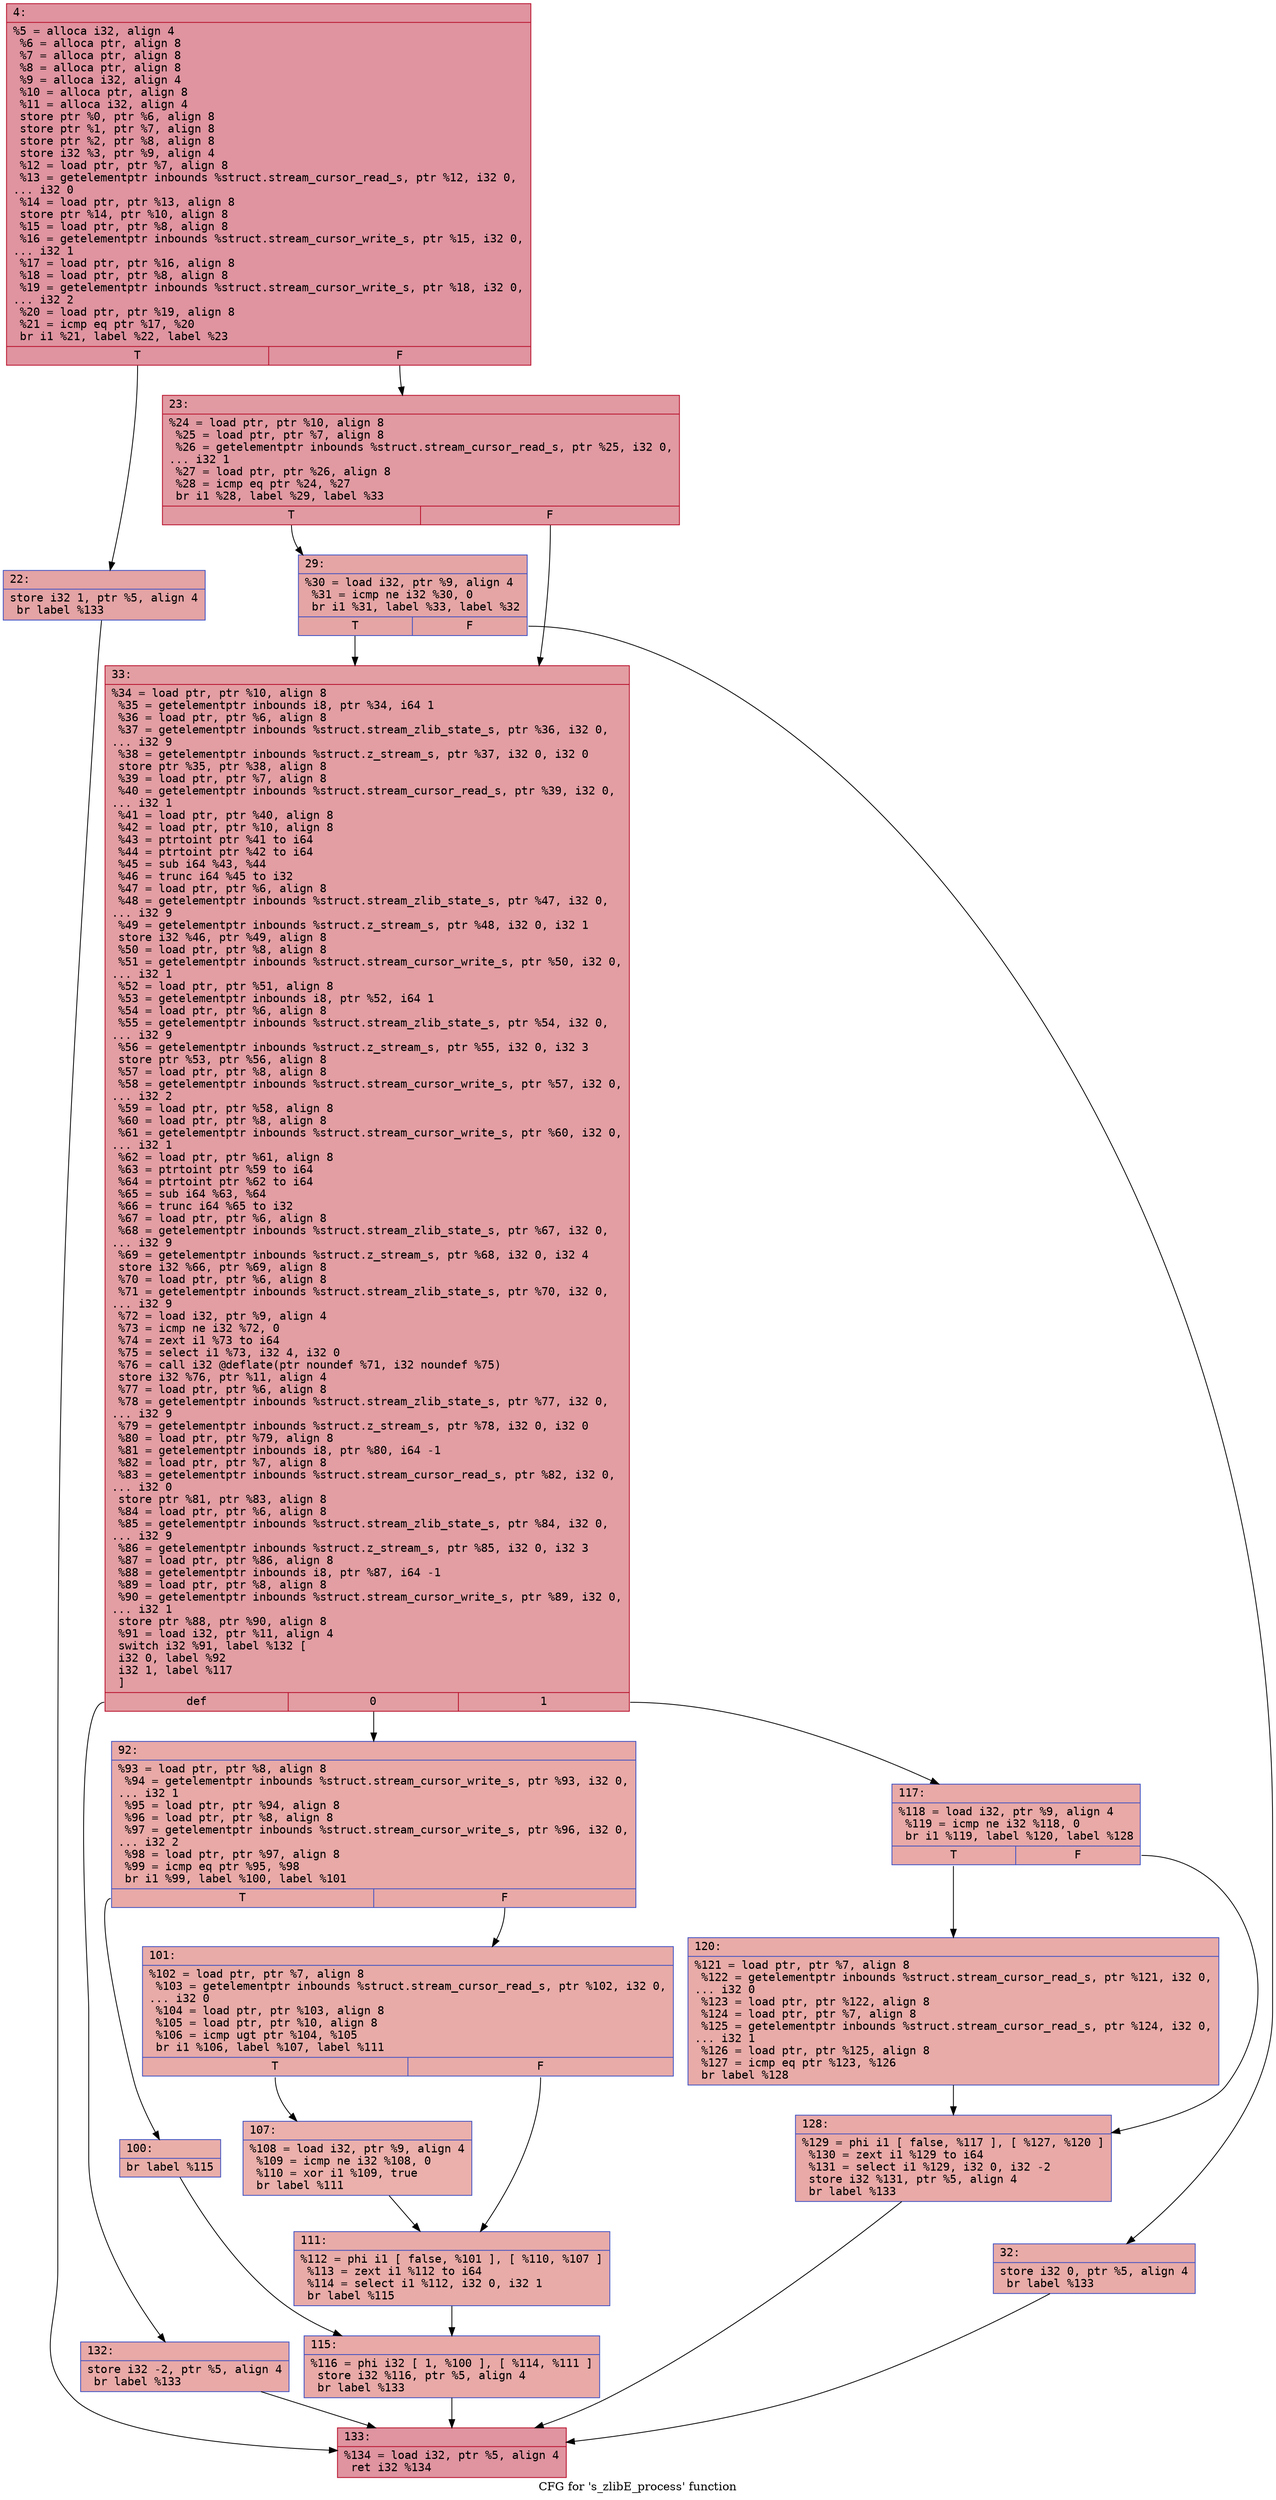 digraph "CFG for 's_zlibE_process' function" {
	label="CFG for 's_zlibE_process' function";

	Node0x60000306a1c0 [shape=record,color="#b70d28ff", style=filled, fillcolor="#b70d2870" fontname="Courier",label="{4:\l|  %5 = alloca i32, align 4\l  %6 = alloca ptr, align 8\l  %7 = alloca ptr, align 8\l  %8 = alloca ptr, align 8\l  %9 = alloca i32, align 4\l  %10 = alloca ptr, align 8\l  %11 = alloca i32, align 4\l  store ptr %0, ptr %6, align 8\l  store ptr %1, ptr %7, align 8\l  store ptr %2, ptr %8, align 8\l  store i32 %3, ptr %9, align 4\l  %12 = load ptr, ptr %7, align 8\l  %13 = getelementptr inbounds %struct.stream_cursor_read_s, ptr %12, i32 0,\l... i32 0\l  %14 = load ptr, ptr %13, align 8\l  store ptr %14, ptr %10, align 8\l  %15 = load ptr, ptr %8, align 8\l  %16 = getelementptr inbounds %struct.stream_cursor_write_s, ptr %15, i32 0,\l... i32 1\l  %17 = load ptr, ptr %16, align 8\l  %18 = load ptr, ptr %8, align 8\l  %19 = getelementptr inbounds %struct.stream_cursor_write_s, ptr %18, i32 0,\l... i32 2\l  %20 = load ptr, ptr %19, align 8\l  %21 = icmp eq ptr %17, %20\l  br i1 %21, label %22, label %23\l|{<s0>T|<s1>F}}"];
	Node0x60000306a1c0:s0 -> Node0x60000306a210[tooltip="4 -> 22\nProbability 37.50%" ];
	Node0x60000306a1c0:s1 -> Node0x60000306a260[tooltip="4 -> 23\nProbability 62.50%" ];
	Node0x60000306a210 [shape=record,color="#3d50c3ff", style=filled, fillcolor="#c32e3170" fontname="Courier",label="{22:\l|  store i32 1, ptr %5, align 4\l  br label %133\l}"];
	Node0x60000306a210 -> Node0x60000306a6c0[tooltip="22 -> 133\nProbability 100.00%" ];
	Node0x60000306a260 [shape=record,color="#b70d28ff", style=filled, fillcolor="#bb1b2c70" fontname="Courier",label="{23:\l|  %24 = load ptr, ptr %10, align 8\l  %25 = load ptr, ptr %7, align 8\l  %26 = getelementptr inbounds %struct.stream_cursor_read_s, ptr %25, i32 0,\l... i32 1\l  %27 = load ptr, ptr %26, align 8\l  %28 = icmp eq ptr %24, %27\l  br i1 %28, label %29, label %33\l|{<s0>T|<s1>F}}"];
	Node0x60000306a260:s0 -> Node0x60000306a2b0[tooltip="23 -> 29\nProbability 37.50%" ];
	Node0x60000306a260:s1 -> Node0x60000306a350[tooltip="23 -> 33\nProbability 62.50%" ];
	Node0x60000306a2b0 [shape=record,color="#3d50c3ff", style=filled, fillcolor="#c5333470" fontname="Courier",label="{29:\l|  %30 = load i32, ptr %9, align 4\l  %31 = icmp ne i32 %30, 0\l  br i1 %31, label %33, label %32\l|{<s0>T|<s1>F}}"];
	Node0x60000306a2b0:s0 -> Node0x60000306a350[tooltip="29 -> 33\nProbability 62.50%" ];
	Node0x60000306a2b0:s1 -> Node0x60000306a300[tooltip="29 -> 32\nProbability 37.50%" ];
	Node0x60000306a300 [shape=record,color="#3d50c3ff", style=filled, fillcolor="#cc403a70" fontname="Courier",label="{32:\l|  store i32 0, ptr %5, align 4\l  br label %133\l}"];
	Node0x60000306a300 -> Node0x60000306a6c0[tooltip="32 -> 133\nProbability 100.00%" ];
	Node0x60000306a350 [shape=record,color="#b70d28ff", style=filled, fillcolor="#be242e70" fontname="Courier",label="{33:\l|  %34 = load ptr, ptr %10, align 8\l  %35 = getelementptr inbounds i8, ptr %34, i64 1\l  %36 = load ptr, ptr %6, align 8\l  %37 = getelementptr inbounds %struct.stream_zlib_state_s, ptr %36, i32 0,\l... i32 9\l  %38 = getelementptr inbounds %struct.z_stream_s, ptr %37, i32 0, i32 0\l  store ptr %35, ptr %38, align 8\l  %39 = load ptr, ptr %7, align 8\l  %40 = getelementptr inbounds %struct.stream_cursor_read_s, ptr %39, i32 0,\l... i32 1\l  %41 = load ptr, ptr %40, align 8\l  %42 = load ptr, ptr %10, align 8\l  %43 = ptrtoint ptr %41 to i64\l  %44 = ptrtoint ptr %42 to i64\l  %45 = sub i64 %43, %44\l  %46 = trunc i64 %45 to i32\l  %47 = load ptr, ptr %6, align 8\l  %48 = getelementptr inbounds %struct.stream_zlib_state_s, ptr %47, i32 0,\l... i32 9\l  %49 = getelementptr inbounds %struct.z_stream_s, ptr %48, i32 0, i32 1\l  store i32 %46, ptr %49, align 8\l  %50 = load ptr, ptr %8, align 8\l  %51 = getelementptr inbounds %struct.stream_cursor_write_s, ptr %50, i32 0,\l... i32 1\l  %52 = load ptr, ptr %51, align 8\l  %53 = getelementptr inbounds i8, ptr %52, i64 1\l  %54 = load ptr, ptr %6, align 8\l  %55 = getelementptr inbounds %struct.stream_zlib_state_s, ptr %54, i32 0,\l... i32 9\l  %56 = getelementptr inbounds %struct.z_stream_s, ptr %55, i32 0, i32 3\l  store ptr %53, ptr %56, align 8\l  %57 = load ptr, ptr %8, align 8\l  %58 = getelementptr inbounds %struct.stream_cursor_write_s, ptr %57, i32 0,\l... i32 2\l  %59 = load ptr, ptr %58, align 8\l  %60 = load ptr, ptr %8, align 8\l  %61 = getelementptr inbounds %struct.stream_cursor_write_s, ptr %60, i32 0,\l... i32 1\l  %62 = load ptr, ptr %61, align 8\l  %63 = ptrtoint ptr %59 to i64\l  %64 = ptrtoint ptr %62 to i64\l  %65 = sub i64 %63, %64\l  %66 = trunc i64 %65 to i32\l  %67 = load ptr, ptr %6, align 8\l  %68 = getelementptr inbounds %struct.stream_zlib_state_s, ptr %67, i32 0,\l... i32 9\l  %69 = getelementptr inbounds %struct.z_stream_s, ptr %68, i32 0, i32 4\l  store i32 %66, ptr %69, align 8\l  %70 = load ptr, ptr %6, align 8\l  %71 = getelementptr inbounds %struct.stream_zlib_state_s, ptr %70, i32 0,\l... i32 9\l  %72 = load i32, ptr %9, align 4\l  %73 = icmp ne i32 %72, 0\l  %74 = zext i1 %73 to i64\l  %75 = select i1 %73, i32 4, i32 0\l  %76 = call i32 @deflate(ptr noundef %71, i32 noundef %75)\l  store i32 %76, ptr %11, align 4\l  %77 = load ptr, ptr %6, align 8\l  %78 = getelementptr inbounds %struct.stream_zlib_state_s, ptr %77, i32 0,\l... i32 9\l  %79 = getelementptr inbounds %struct.z_stream_s, ptr %78, i32 0, i32 0\l  %80 = load ptr, ptr %79, align 8\l  %81 = getelementptr inbounds i8, ptr %80, i64 -1\l  %82 = load ptr, ptr %7, align 8\l  %83 = getelementptr inbounds %struct.stream_cursor_read_s, ptr %82, i32 0,\l... i32 0\l  store ptr %81, ptr %83, align 8\l  %84 = load ptr, ptr %6, align 8\l  %85 = getelementptr inbounds %struct.stream_zlib_state_s, ptr %84, i32 0,\l... i32 9\l  %86 = getelementptr inbounds %struct.z_stream_s, ptr %85, i32 0, i32 3\l  %87 = load ptr, ptr %86, align 8\l  %88 = getelementptr inbounds i8, ptr %87, i64 -1\l  %89 = load ptr, ptr %8, align 8\l  %90 = getelementptr inbounds %struct.stream_cursor_write_s, ptr %89, i32 0,\l... i32 1\l  store ptr %88, ptr %90, align 8\l  %91 = load i32, ptr %11, align 4\l  switch i32 %91, label %132 [\l    i32 0, label %92\l    i32 1, label %117\l  ]\l|{<s0>def|<s1>0|<s2>1}}"];
	Node0x60000306a350:s0 -> Node0x60000306a670[tooltip="33 -> 132\nProbability 33.33%" ];
	Node0x60000306a350:s1 -> Node0x60000306a3a0[tooltip="33 -> 92\nProbability 33.33%" ];
	Node0x60000306a350:s2 -> Node0x60000306a580[tooltip="33 -> 117\nProbability 33.33%" ];
	Node0x60000306a3a0 [shape=record,color="#3d50c3ff", style=filled, fillcolor="#ca3b3770" fontname="Courier",label="{92:\l|  %93 = load ptr, ptr %8, align 8\l  %94 = getelementptr inbounds %struct.stream_cursor_write_s, ptr %93, i32 0,\l... i32 1\l  %95 = load ptr, ptr %94, align 8\l  %96 = load ptr, ptr %8, align 8\l  %97 = getelementptr inbounds %struct.stream_cursor_write_s, ptr %96, i32 0,\l... i32 2\l  %98 = load ptr, ptr %97, align 8\l  %99 = icmp eq ptr %95, %98\l  br i1 %99, label %100, label %101\l|{<s0>T|<s1>F}}"];
	Node0x60000306a3a0:s0 -> Node0x60000306a3f0[tooltip="92 -> 100\nProbability 37.50%" ];
	Node0x60000306a3a0:s1 -> Node0x60000306a440[tooltip="92 -> 101\nProbability 62.50%" ];
	Node0x60000306a3f0 [shape=record,color="#3d50c3ff", style=filled, fillcolor="#d0473d70" fontname="Courier",label="{100:\l|  br label %115\l}"];
	Node0x60000306a3f0 -> Node0x60000306a530[tooltip="100 -> 115\nProbability 100.00%" ];
	Node0x60000306a440 [shape=record,color="#3d50c3ff", style=filled, fillcolor="#cc403a70" fontname="Courier",label="{101:\l|  %102 = load ptr, ptr %7, align 8\l  %103 = getelementptr inbounds %struct.stream_cursor_read_s, ptr %102, i32 0,\l... i32 0\l  %104 = load ptr, ptr %103, align 8\l  %105 = load ptr, ptr %10, align 8\l  %106 = icmp ugt ptr %104, %105\l  br i1 %106, label %107, label %111\l|{<s0>T|<s1>F}}"];
	Node0x60000306a440:s0 -> Node0x60000306a490[tooltip="101 -> 107\nProbability 50.00%" ];
	Node0x60000306a440:s1 -> Node0x60000306a4e0[tooltip="101 -> 111\nProbability 50.00%" ];
	Node0x60000306a490 [shape=record,color="#3d50c3ff", style=filled, fillcolor="#d24b4070" fontname="Courier",label="{107:\l|  %108 = load i32, ptr %9, align 4\l  %109 = icmp ne i32 %108, 0\l  %110 = xor i1 %109, true\l  br label %111\l}"];
	Node0x60000306a490 -> Node0x60000306a4e0[tooltip="107 -> 111\nProbability 100.00%" ];
	Node0x60000306a4e0 [shape=record,color="#3d50c3ff", style=filled, fillcolor="#cc403a70" fontname="Courier",label="{111:\l|  %112 = phi i1 [ false, %101 ], [ %110, %107 ]\l  %113 = zext i1 %112 to i64\l  %114 = select i1 %112, i32 0, i32 1\l  br label %115\l}"];
	Node0x60000306a4e0 -> Node0x60000306a530[tooltip="111 -> 115\nProbability 100.00%" ];
	Node0x60000306a530 [shape=record,color="#3d50c3ff", style=filled, fillcolor="#ca3b3770" fontname="Courier",label="{115:\l|  %116 = phi i32 [ 1, %100 ], [ %114, %111 ]\l  store i32 %116, ptr %5, align 4\l  br label %133\l}"];
	Node0x60000306a530 -> Node0x60000306a6c0[tooltip="115 -> 133\nProbability 100.00%" ];
	Node0x60000306a580 [shape=record,color="#3d50c3ff", style=filled, fillcolor="#ca3b3770" fontname="Courier",label="{117:\l|  %118 = load i32, ptr %9, align 4\l  %119 = icmp ne i32 %118, 0\l  br i1 %119, label %120, label %128\l|{<s0>T|<s1>F}}"];
	Node0x60000306a580:s0 -> Node0x60000306a5d0[tooltip="117 -> 120\nProbability 62.50%" ];
	Node0x60000306a580:s1 -> Node0x60000306a620[tooltip="117 -> 128\nProbability 37.50%" ];
	Node0x60000306a5d0 [shape=record,color="#3d50c3ff", style=filled, fillcolor="#cc403a70" fontname="Courier",label="{120:\l|  %121 = load ptr, ptr %7, align 8\l  %122 = getelementptr inbounds %struct.stream_cursor_read_s, ptr %121, i32 0,\l... i32 0\l  %123 = load ptr, ptr %122, align 8\l  %124 = load ptr, ptr %7, align 8\l  %125 = getelementptr inbounds %struct.stream_cursor_read_s, ptr %124, i32 0,\l... i32 1\l  %126 = load ptr, ptr %125, align 8\l  %127 = icmp eq ptr %123, %126\l  br label %128\l}"];
	Node0x60000306a5d0 -> Node0x60000306a620[tooltip="120 -> 128\nProbability 100.00%" ];
	Node0x60000306a620 [shape=record,color="#3d50c3ff", style=filled, fillcolor="#ca3b3770" fontname="Courier",label="{128:\l|  %129 = phi i1 [ false, %117 ], [ %127, %120 ]\l  %130 = zext i1 %129 to i64\l  %131 = select i1 %129, i32 0, i32 -2\l  store i32 %131, ptr %5, align 4\l  br label %133\l}"];
	Node0x60000306a620 -> Node0x60000306a6c0[tooltip="128 -> 133\nProbability 100.00%" ];
	Node0x60000306a670 [shape=record,color="#3d50c3ff", style=filled, fillcolor="#ca3b3770" fontname="Courier",label="{132:\l|  store i32 -2, ptr %5, align 4\l  br label %133\l}"];
	Node0x60000306a670 -> Node0x60000306a6c0[tooltip="132 -> 133\nProbability 100.00%" ];
	Node0x60000306a6c0 [shape=record,color="#b70d28ff", style=filled, fillcolor="#b70d2870" fontname="Courier",label="{133:\l|  %134 = load i32, ptr %5, align 4\l  ret i32 %134\l}"];
}

